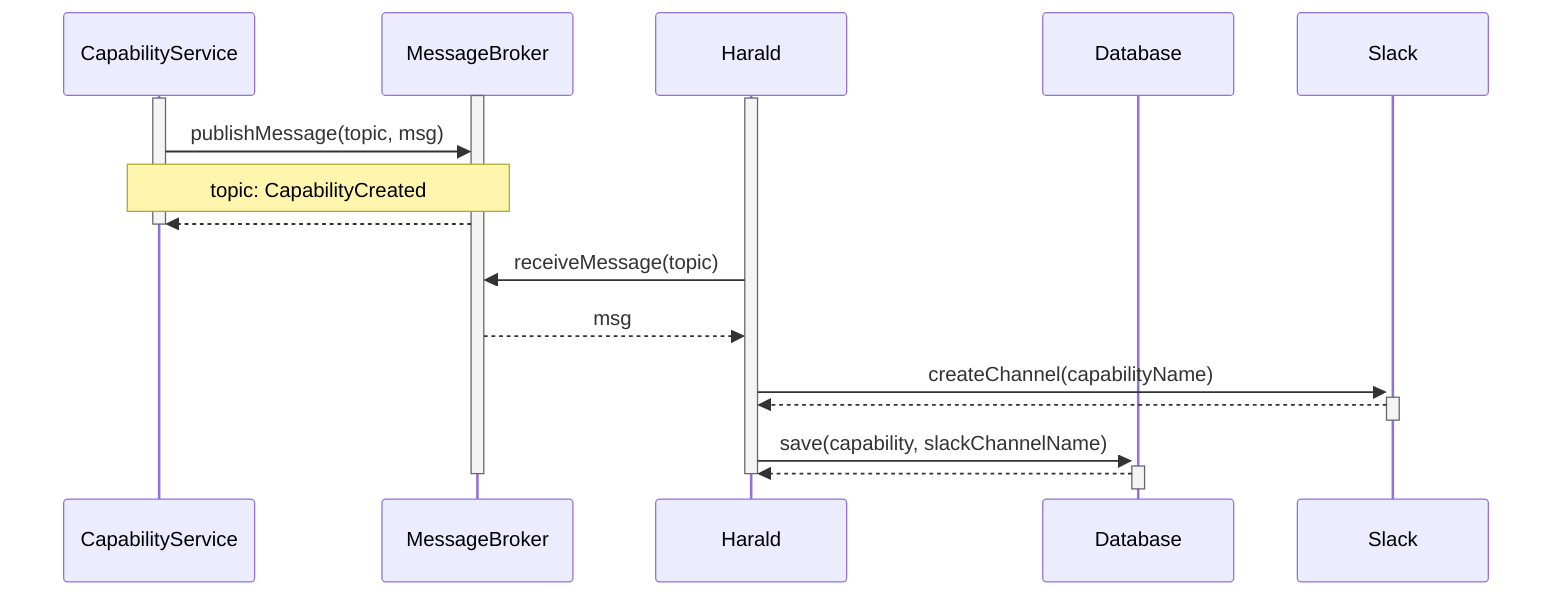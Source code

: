 sequenceDiagram

    participant CapabilityService
    participant MessageBroker
    participant Harald
    participant Database
    participant Slack

    activate MessageBroker
    activate CapabilityService
    activate Harald

    CapabilityService ->> MessageBroker: publishMessage(topic, msg)
    Note over CapabilityService,MessageBroker: topic: CapabilityCreated
    MessageBroker -->> CapabilityService: 

    deactivate CapabilityService


    Harald ->> MessageBroker: receiveMessage(topic)
    MessageBroker -->> Harald: msg

    Harald ->>+ Slack: createChannel(capabilityName)
    Slack -->>- Harald: 

    Harald ->>+ Database: save(capability, slackChannelName)
    Database -->>- Harald: 

    deactivate Harald
    deactivate MessageBroker